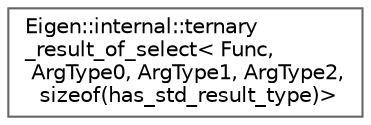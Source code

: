 digraph "Graphical Class Hierarchy"
{
 // LATEX_PDF_SIZE
  bgcolor="transparent";
  edge [fontname=Helvetica,fontsize=10,labelfontname=Helvetica,labelfontsize=10];
  node [fontname=Helvetica,fontsize=10,shape=box,height=0.2,width=0.4];
  rankdir="LR";
  Node0 [id="Node000000",label="Eigen::internal::ternary\l_result_of_select\< Func,\l ArgType0, ArgType1, ArgType2,\l sizeof(has_std_result_type)\>",height=0.2,width=0.4,color="grey40", fillcolor="white", style="filled",URL="$structEigen_1_1internal_1_1ternary__result__of__select_3_01Func_00_01ArgType0_00_01ArgType1_00_0a33d229c8872d8c1e06c3a8046829d54.html",tooltip=" "];
}
